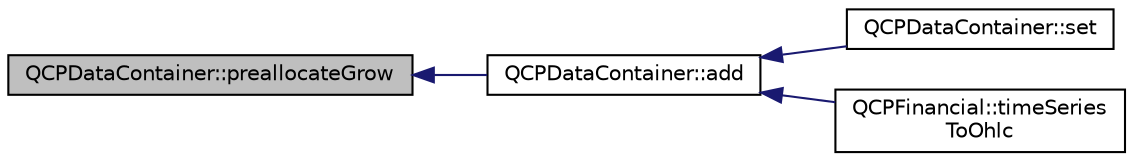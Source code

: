 digraph "QCPDataContainer::preallocateGrow"
{
  edge [fontname="Helvetica",fontsize="10",labelfontname="Helvetica",labelfontsize="10"];
  node [fontname="Helvetica",fontsize="10",shape=record];
  rankdir="LR";
  Node137 [label="QCPDataContainer::preallocateGrow",height=0.2,width=0.4,color="black", fillcolor="grey75", style="filled", fontcolor="black"];
  Node137 -> Node138 [dir="back",color="midnightblue",fontsize="10",style="solid",fontname="Helvetica"];
  Node138 [label="QCPDataContainer::add",height=0.2,width=0.4,color="black", fillcolor="white", style="filled",URL="$class_q_c_p_data_container.html#a42b98bd994307ccd163a43d576f91ad9"];
  Node138 -> Node139 [dir="back",color="midnightblue",fontsize="10",style="solid",fontname="Helvetica"];
  Node139 [label="QCPDataContainer::set",height=0.2,width=0.4,color="black", fillcolor="white", style="filled",URL="$class_q_c_p_data_container.html#ae7042bd534fc3ce7befa2ce3f790b5bf"];
  Node138 -> Node140 [dir="back",color="midnightblue",fontsize="10",style="solid",fontname="Helvetica"];
  Node140 [label="QCPFinancial::timeSeries\lToOhlc",height=0.2,width=0.4,color="black", fillcolor="white", style="filled",URL="$class_q_c_p_financial.html#a9a058c035040d3939b8884f4aaccb1a7"];
}

